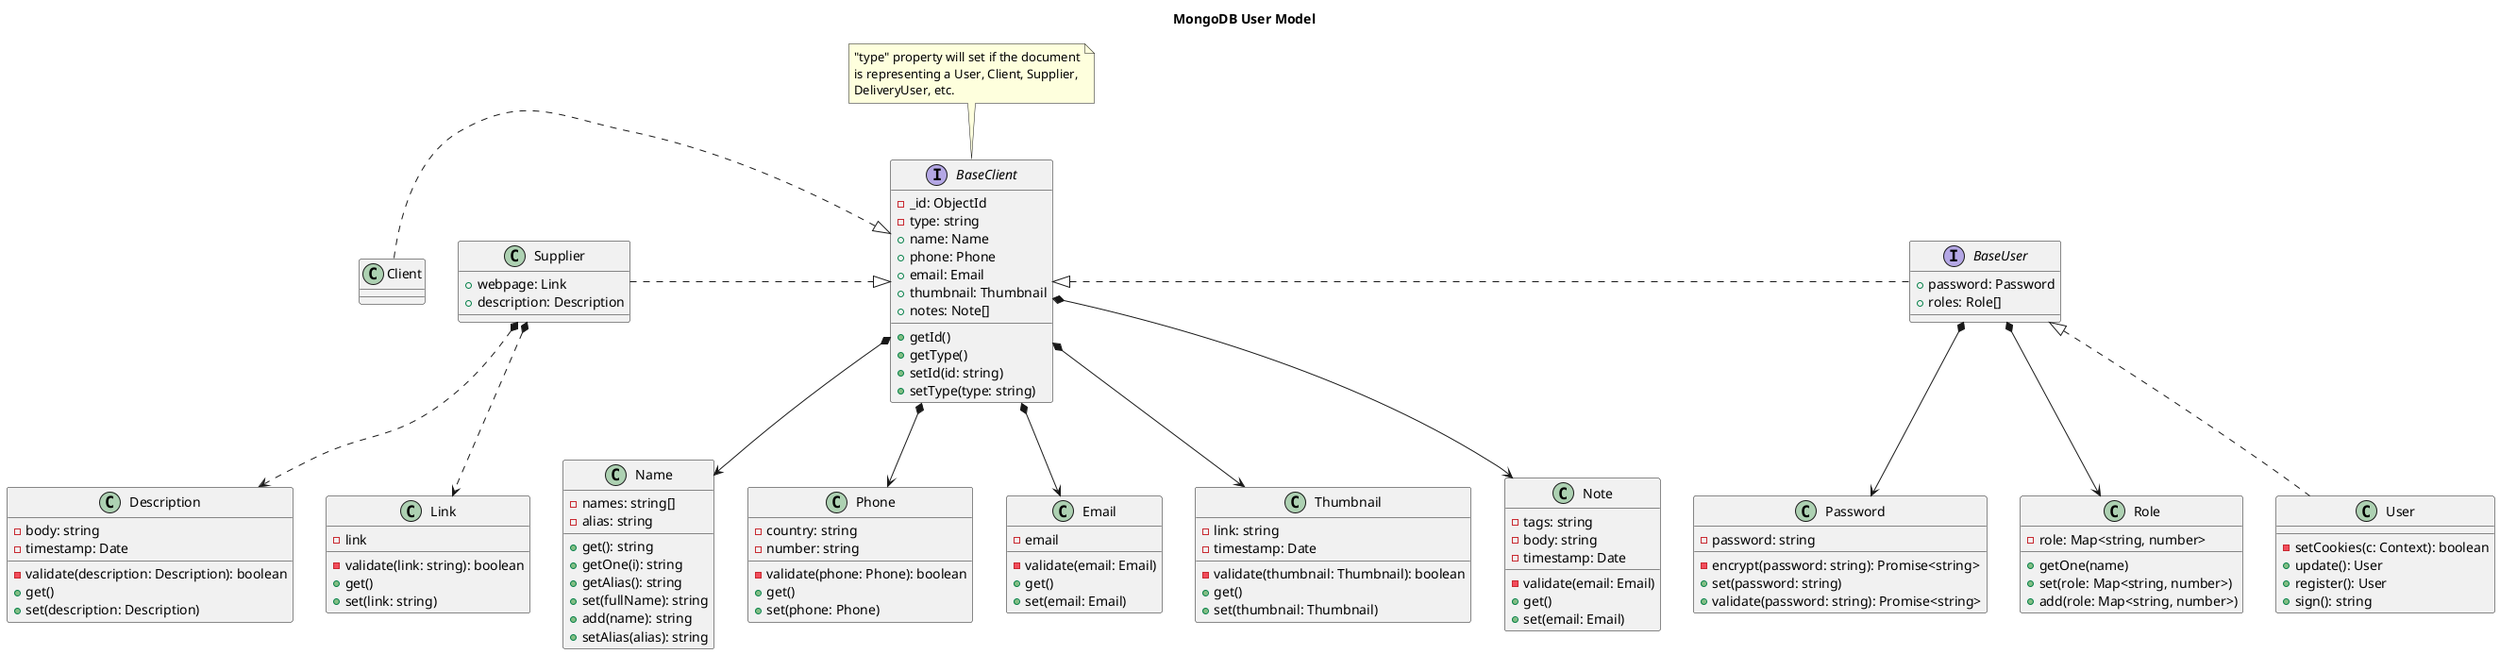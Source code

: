 @startuml

title MongoDB User Model

interface BaseClient {
    - _id: ObjectId
    - type: string
    + name: Name
    + phone: Phone
    + email: Email
    + thumbnail: Thumbnail
    + notes: Note[]
    + getId()
    + getType()
    + setId(id: string)
    + setType(type: string)
}

' interface BaseUser extends BaseClient
interface BaseUser {
    + password: Password
    + roles: Role[]
}

' class Client implements BaseClient
class Client {

}

' class User implements BaseUser
class User {
    - setCookies(c: Context): boolean
    + update(): User
    + register(): User
    + sign(): string
}

' class Supplier implements BaseClient
class Supplier {
    + webpage: Link
    + description: Description
}

' :: TINY OBJECTS ::

class Password {
    - password: string
    - encrypt(password: string): Promise<string>
    + set(password: string)
    + validate(password: string): Promise<string>
}

class Role {
    - role: Map<string, number>
    + getOne(name)
    + set(role: Map<string, number>)
    + add(role: Map<string, number>)
}

class Name {
    - names: string[]
    - alias: string
    + get(): string
    + getOne(i): string
    + getAlias(): string
    + set(fullName): string
    + add(name): string
    + setAlias(alias): string
}

class Phone {
    - country: string
    - number: string
    - validate(phone: Phone): boolean
    + get()
    + set(phone: Phone)
}

class Email {
    - email
    - validate(email: Email)
    + get()
    + set(email: Email)
}

class Description {
    - body: string
    - timestamp: Date
    - validate(description: Description): boolean
    + get()
    + set(description: Description)
}

class Thumbnail {
    - link: string
    - timestamp: Date
    - validate(thumbnail: Thumbnail): boolean
    + get()
    + set(thumbnail: Thumbnail)
}

class Note {
    - tags: string
    - body: string
    - timestamp: Date
    - validate(email: Email)
    + get()
    + set(email: Email)
}

class Link {
    - link
    - validate(link: string): boolean
    + get()
    + set(link: string)
}

' Inherit (interfaces). For classes,
' remember: ClasePadre <|-- ClaseHija
BaseClient <|.r. BaseUser
BaseUser <|.. User
BaseClient <|.l. Supplier
BaseClient <|.l. Client

' Composition
BaseClient *--> Name
BaseClient *--> Phone
BaseClient *--> Email
BaseClient *--> Thumbnail
BaseClient *--> Note
Supplier *..> Link
Supplier *..> Description
BaseUser *--> Password
BaseUser *--> Role

' Notes
note top of BaseClient
"type" property will set if the document
is representing a User, Client, Supplier,
DeliveryUser, etc.
endnote

@enduml